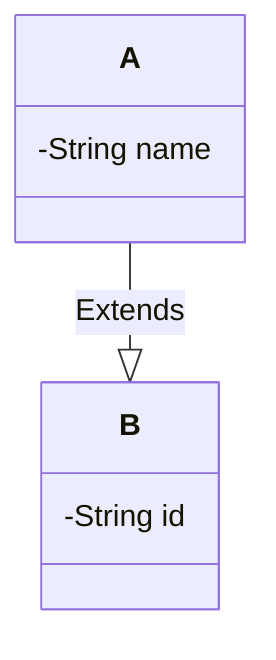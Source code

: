 classDiagram
    class A {
        -String name
    }
    class B {
        -String id
    }
    A --|> B : Extends